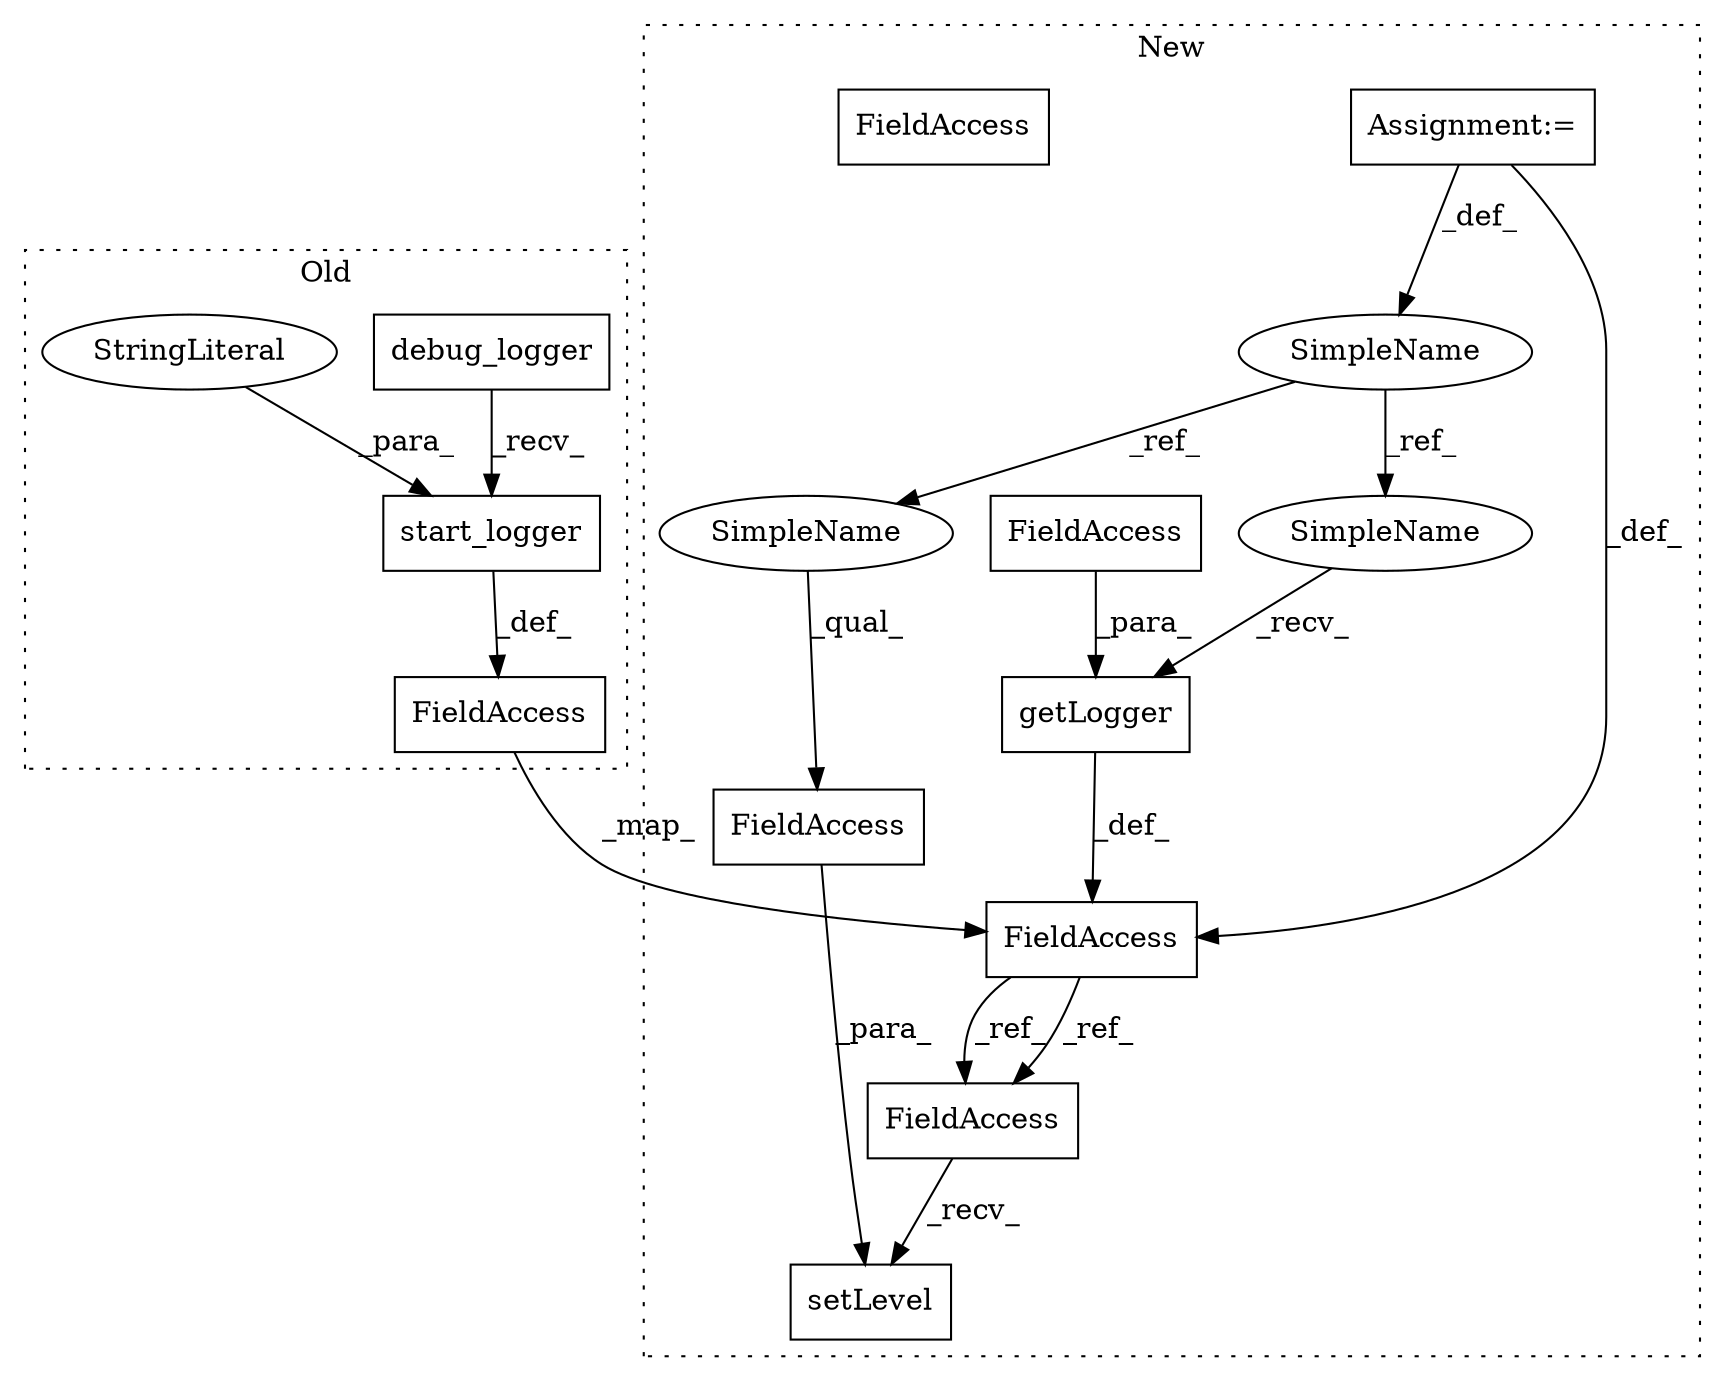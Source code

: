 digraph G {
subgraph cluster0 {
1 [label="debug_logger" a="32" s="305" l="14" shape="box"];
3 [label="start_logger" a="32" s="320,352" l="13,1" shape="box"];
8 [label="StringLiteral" a="45" s="333" l="19" shape="ellipse"];
12 [label="FieldAccess" a="22" s="293" l="11" shape="box"];
label = "Old";
style="dotted";
}
subgraph cluster1 {
2 [label="setLevel" a="32" s="332,354" l="9,1" shape="box"];
4 [label="FieldAccess" a="22" s="341" l="13" shape="box"];
5 [label="getLogger" a="32" s="295,313" l="10,1" shape="box"];
6 [label="FieldAccess" a="22" s="305" l="8" shape="box"];
7 [label="SimpleName" a="42" s="246" l="7" shape="ellipse"];
9 [label="Assignment:=" a="7" s="246" l="7" shape="box"];
10 [label="FieldAccess" a="22" s="320" l="11" shape="box"];
11 [label="FieldAccess" a="22" s="275" l="11" shape="box"];
13 [label="SimpleName" a="42" s="287" l="7" shape="ellipse"];
14 [label="SimpleName" a="42" s="341" l="7" shape="ellipse"];
15 [label="FieldAccess" a="22" s="320" l="11" shape="box"];
label = "New";
style="dotted";
}
1 -> 3 [label="_recv_"];
3 -> 12 [label="_def_"];
4 -> 2 [label="_para_"];
5 -> 11 [label="_def_"];
6 -> 5 [label="_para_"];
7 -> 13 [label="_ref_"];
7 -> 14 [label="_ref_"];
8 -> 3 [label="_para_"];
9 -> 7 [label="_def_"];
9 -> 11 [label="_def_"];
11 -> 15 [label="_ref_"];
11 -> 15 [label="_ref_"];
12 -> 11 [label="_map_"];
13 -> 5 [label="_recv_"];
14 -> 4 [label="_qual_"];
15 -> 2 [label="_recv_"];
}